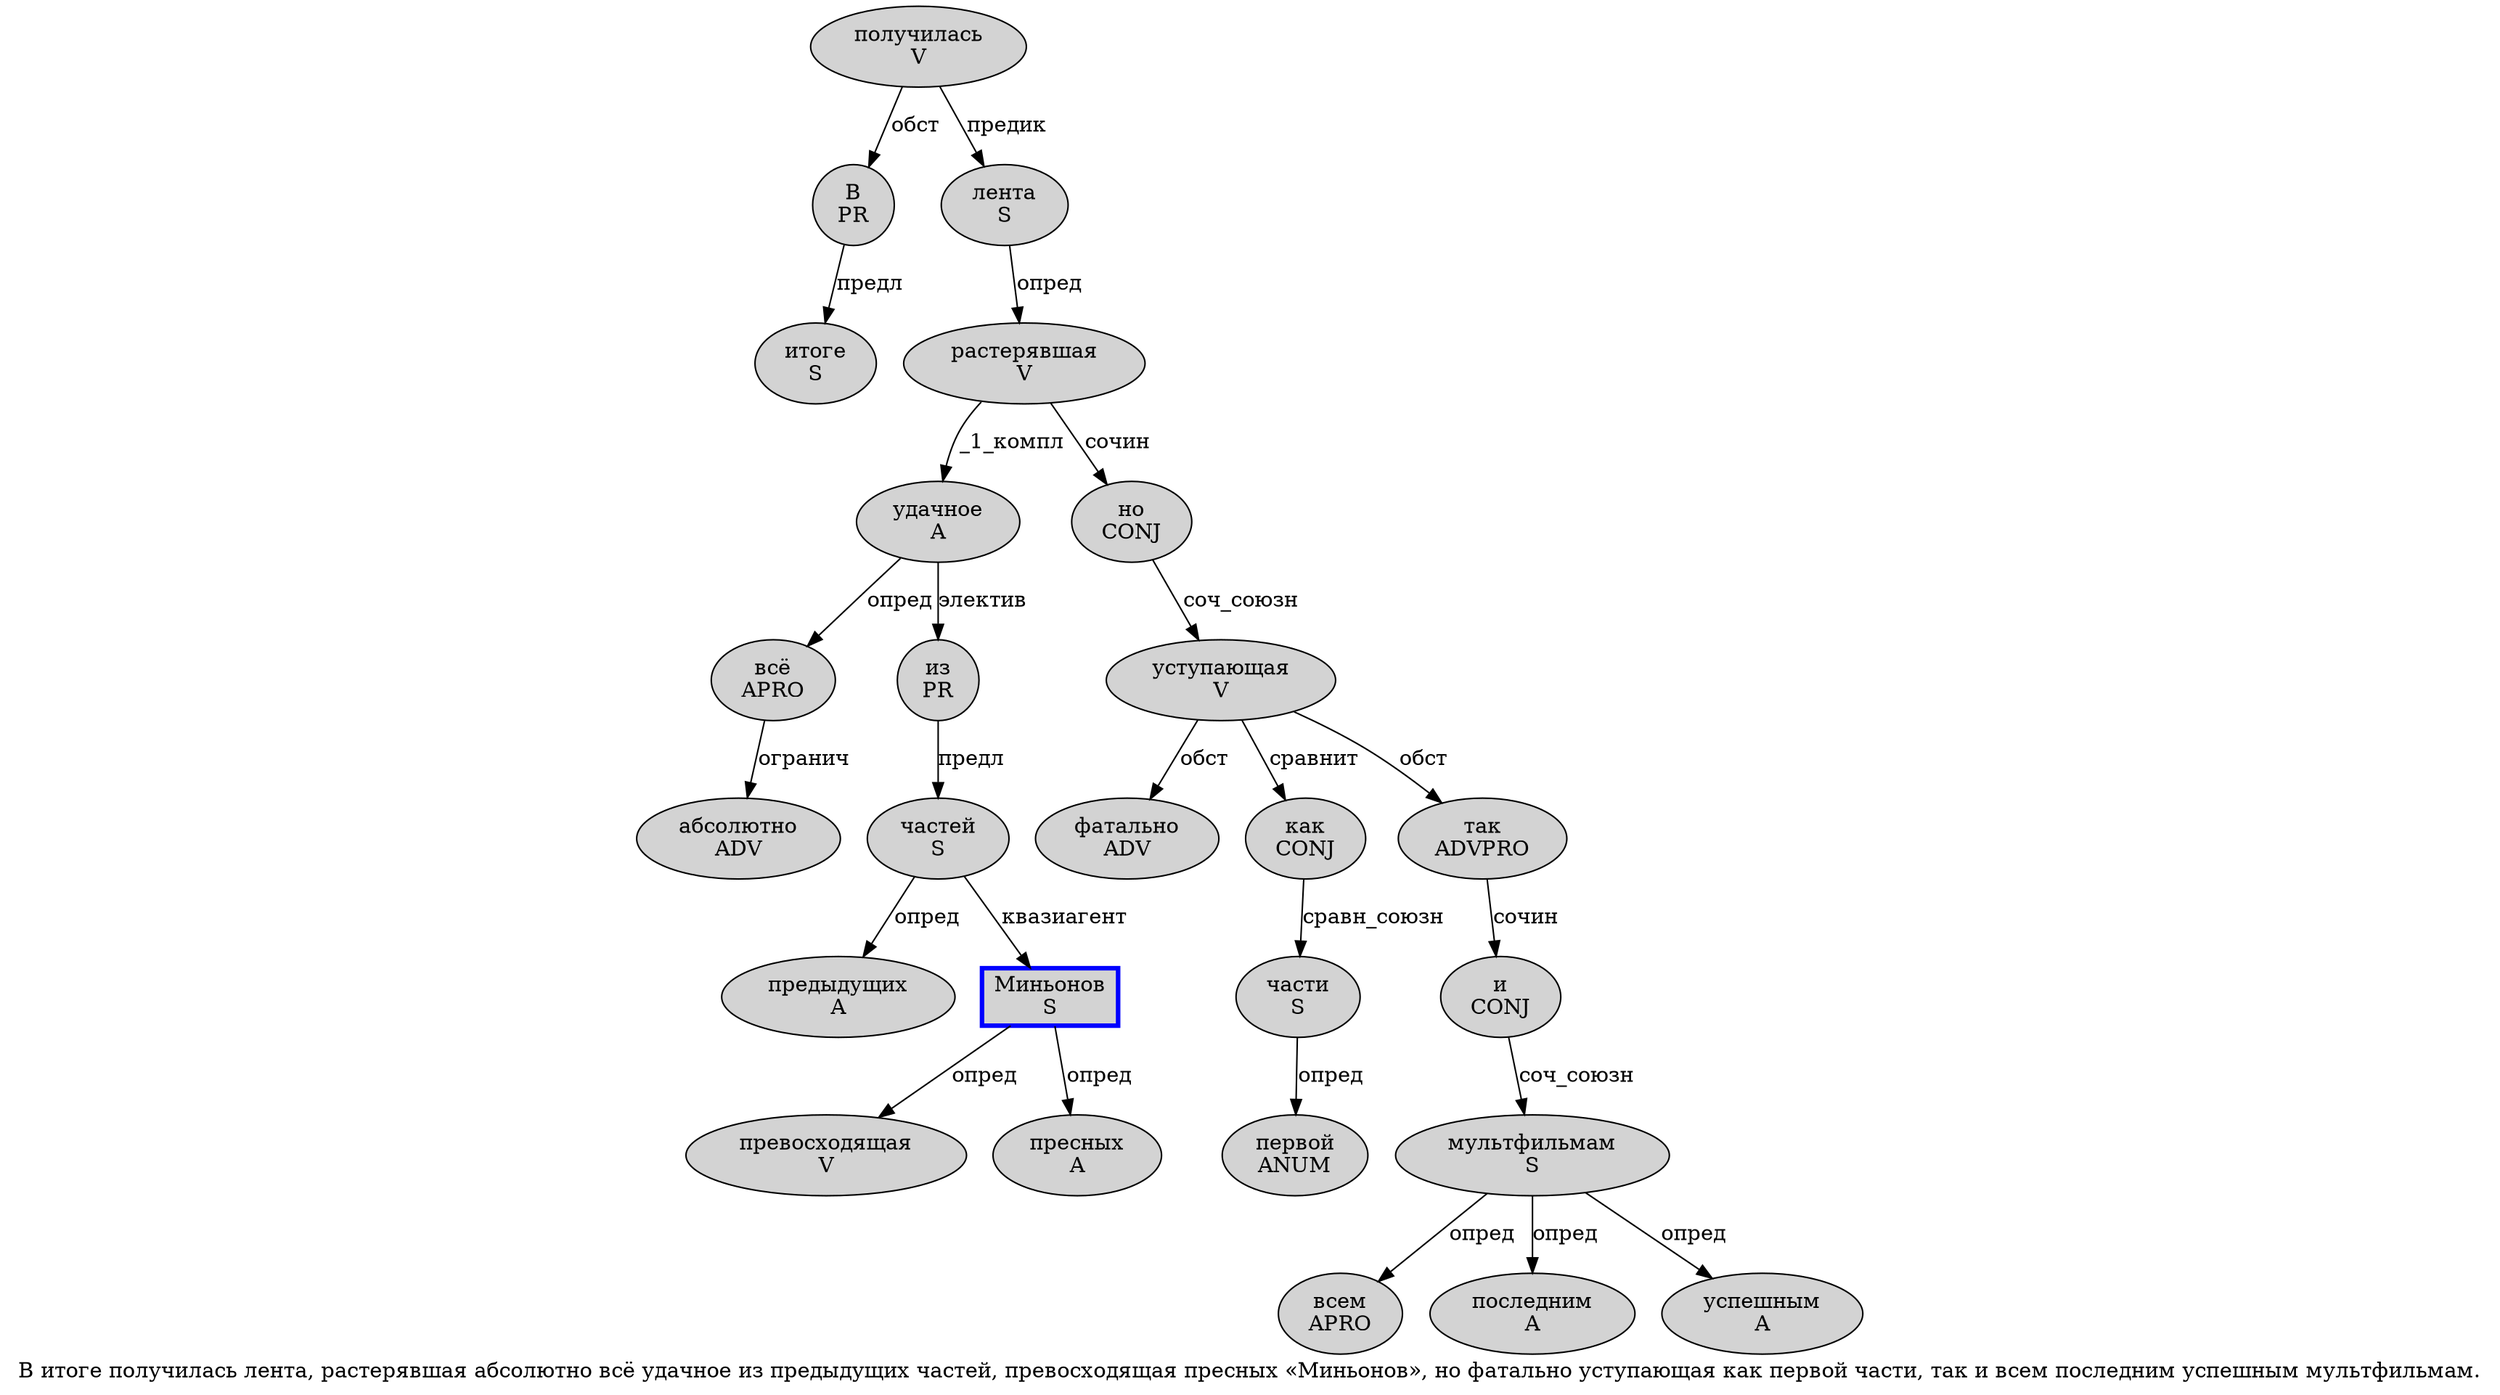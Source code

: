 digraph SENTENCE_2954 {
	graph [label="В итоге получилась лента, растерявшая абсолютно всё удачное из предыдущих частей, превосходящая пресных «Миньонов», но фатально уступающая как первой части, так и всем последним успешным мультфильмам."]
	node [style=filled]
		0 [label="В
PR" color="" fillcolor=lightgray penwidth=1 shape=ellipse]
		1 [label="итоге
S" color="" fillcolor=lightgray penwidth=1 shape=ellipse]
		2 [label="получилась
V" color="" fillcolor=lightgray penwidth=1 shape=ellipse]
		3 [label="лента
S" color="" fillcolor=lightgray penwidth=1 shape=ellipse]
		5 [label="растерявшая
V" color="" fillcolor=lightgray penwidth=1 shape=ellipse]
		6 [label="абсолютно
ADV" color="" fillcolor=lightgray penwidth=1 shape=ellipse]
		7 [label="всё
APRO" color="" fillcolor=lightgray penwidth=1 shape=ellipse]
		8 [label="удачное
A" color="" fillcolor=lightgray penwidth=1 shape=ellipse]
		9 [label="из
PR" color="" fillcolor=lightgray penwidth=1 shape=ellipse]
		10 [label="предыдущих
A" color="" fillcolor=lightgray penwidth=1 shape=ellipse]
		11 [label="частей
S" color="" fillcolor=lightgray penwidth=1 shape=ellipse]
		13 [label="превосходящая
V" color="" fillcolor=lightgray penwidth=1 shape=ellipse]
		14 [label="пресных
A" color="" fillcolor=lightgray penwidth=1 shape=ellipse]
		16 [label="Миньонов
S" color=blue fillcolor=lightgray penwidth=3 shape=box]
		19 [label="но
CONJ" color="" fillcolor=lightgray penwidth=1 shape=ellipse]
		20 [label="фатально
ADV" color="" fillcolor=lightgray penwidth=1 shape=ellipse]
		21 [label="уступающая
V" color="" fillcolor=lightgray penwidth=1 shape=ellipse]
		22 [label="как
CONJ" color="" fillcolor=lightgray penwidth=1 shape=ellipse]
		23 [label="первой
ANUM" color="" fillcolor=lightgray penwidth=1 shape=ellipse]
		24 [label="части
S" color="" fillcolor=lightgray penwidth=1 shape=ellipse]
		26 [label="так
ADVPRO" color="" fillcolor=lightgray penwidth=1 shape=ellipse]
		27 [label="и
CONJ" color="" fillcolor=lightgray penwidth=1 shape=ellipse]
		28 [label="всем
APRO" color="" fillcolor=lightgray penwidth=1 shape=ellipse]
		29 [label="последним
A" color="" fillcolor=lightgray penwidth=1 shape=ellipse]
		30 [label="успешным
A" color="" fillcolor=lightgray penwidth=1 shape=ellipse]
		31 [label="мультфильмам
S" color="" fillcolor=lightgray penwidth=1 shape=ellipse]
			0 -> 1 [label="предл"]
			8 -> 7 [label="опред"]
			8 -> 9 [label="электив"]
			7 -> 6 [label="огранич"]
			3 -> 5 [label="опред"]
			31 -> 28 [label="опред"]
			31 -> 29 [label="опред"]
			31 -> 30 [label="опред"]
			24 -> 23 [label="опред"]
			11 -> 10 [label="опред"]
			11 -> 16 [label="квазиагент"]
			2 -> 0 [label="обст"]
			2 -> 3 [label="предик"]
			16 -> 13 [label="опред"]
			16 -> 14 [label="опред"]
			22 -> 24 [label="сравн_союзн"]
			21 -> 20 [label="обст"]
			21 -> 22 [label="сравнит"]
			21 -> 26 [label="обст"]
			5 -> 8 [label="_1_компл"]
			5 -> 19 [label="сочин"]
			26 -> 27 [label="сочин"]
			9 -> 11 [label="предл"]
			27 -> 31 [label="соч_союзн"]
			19 -> 21 [label="соч_союзн"]
}